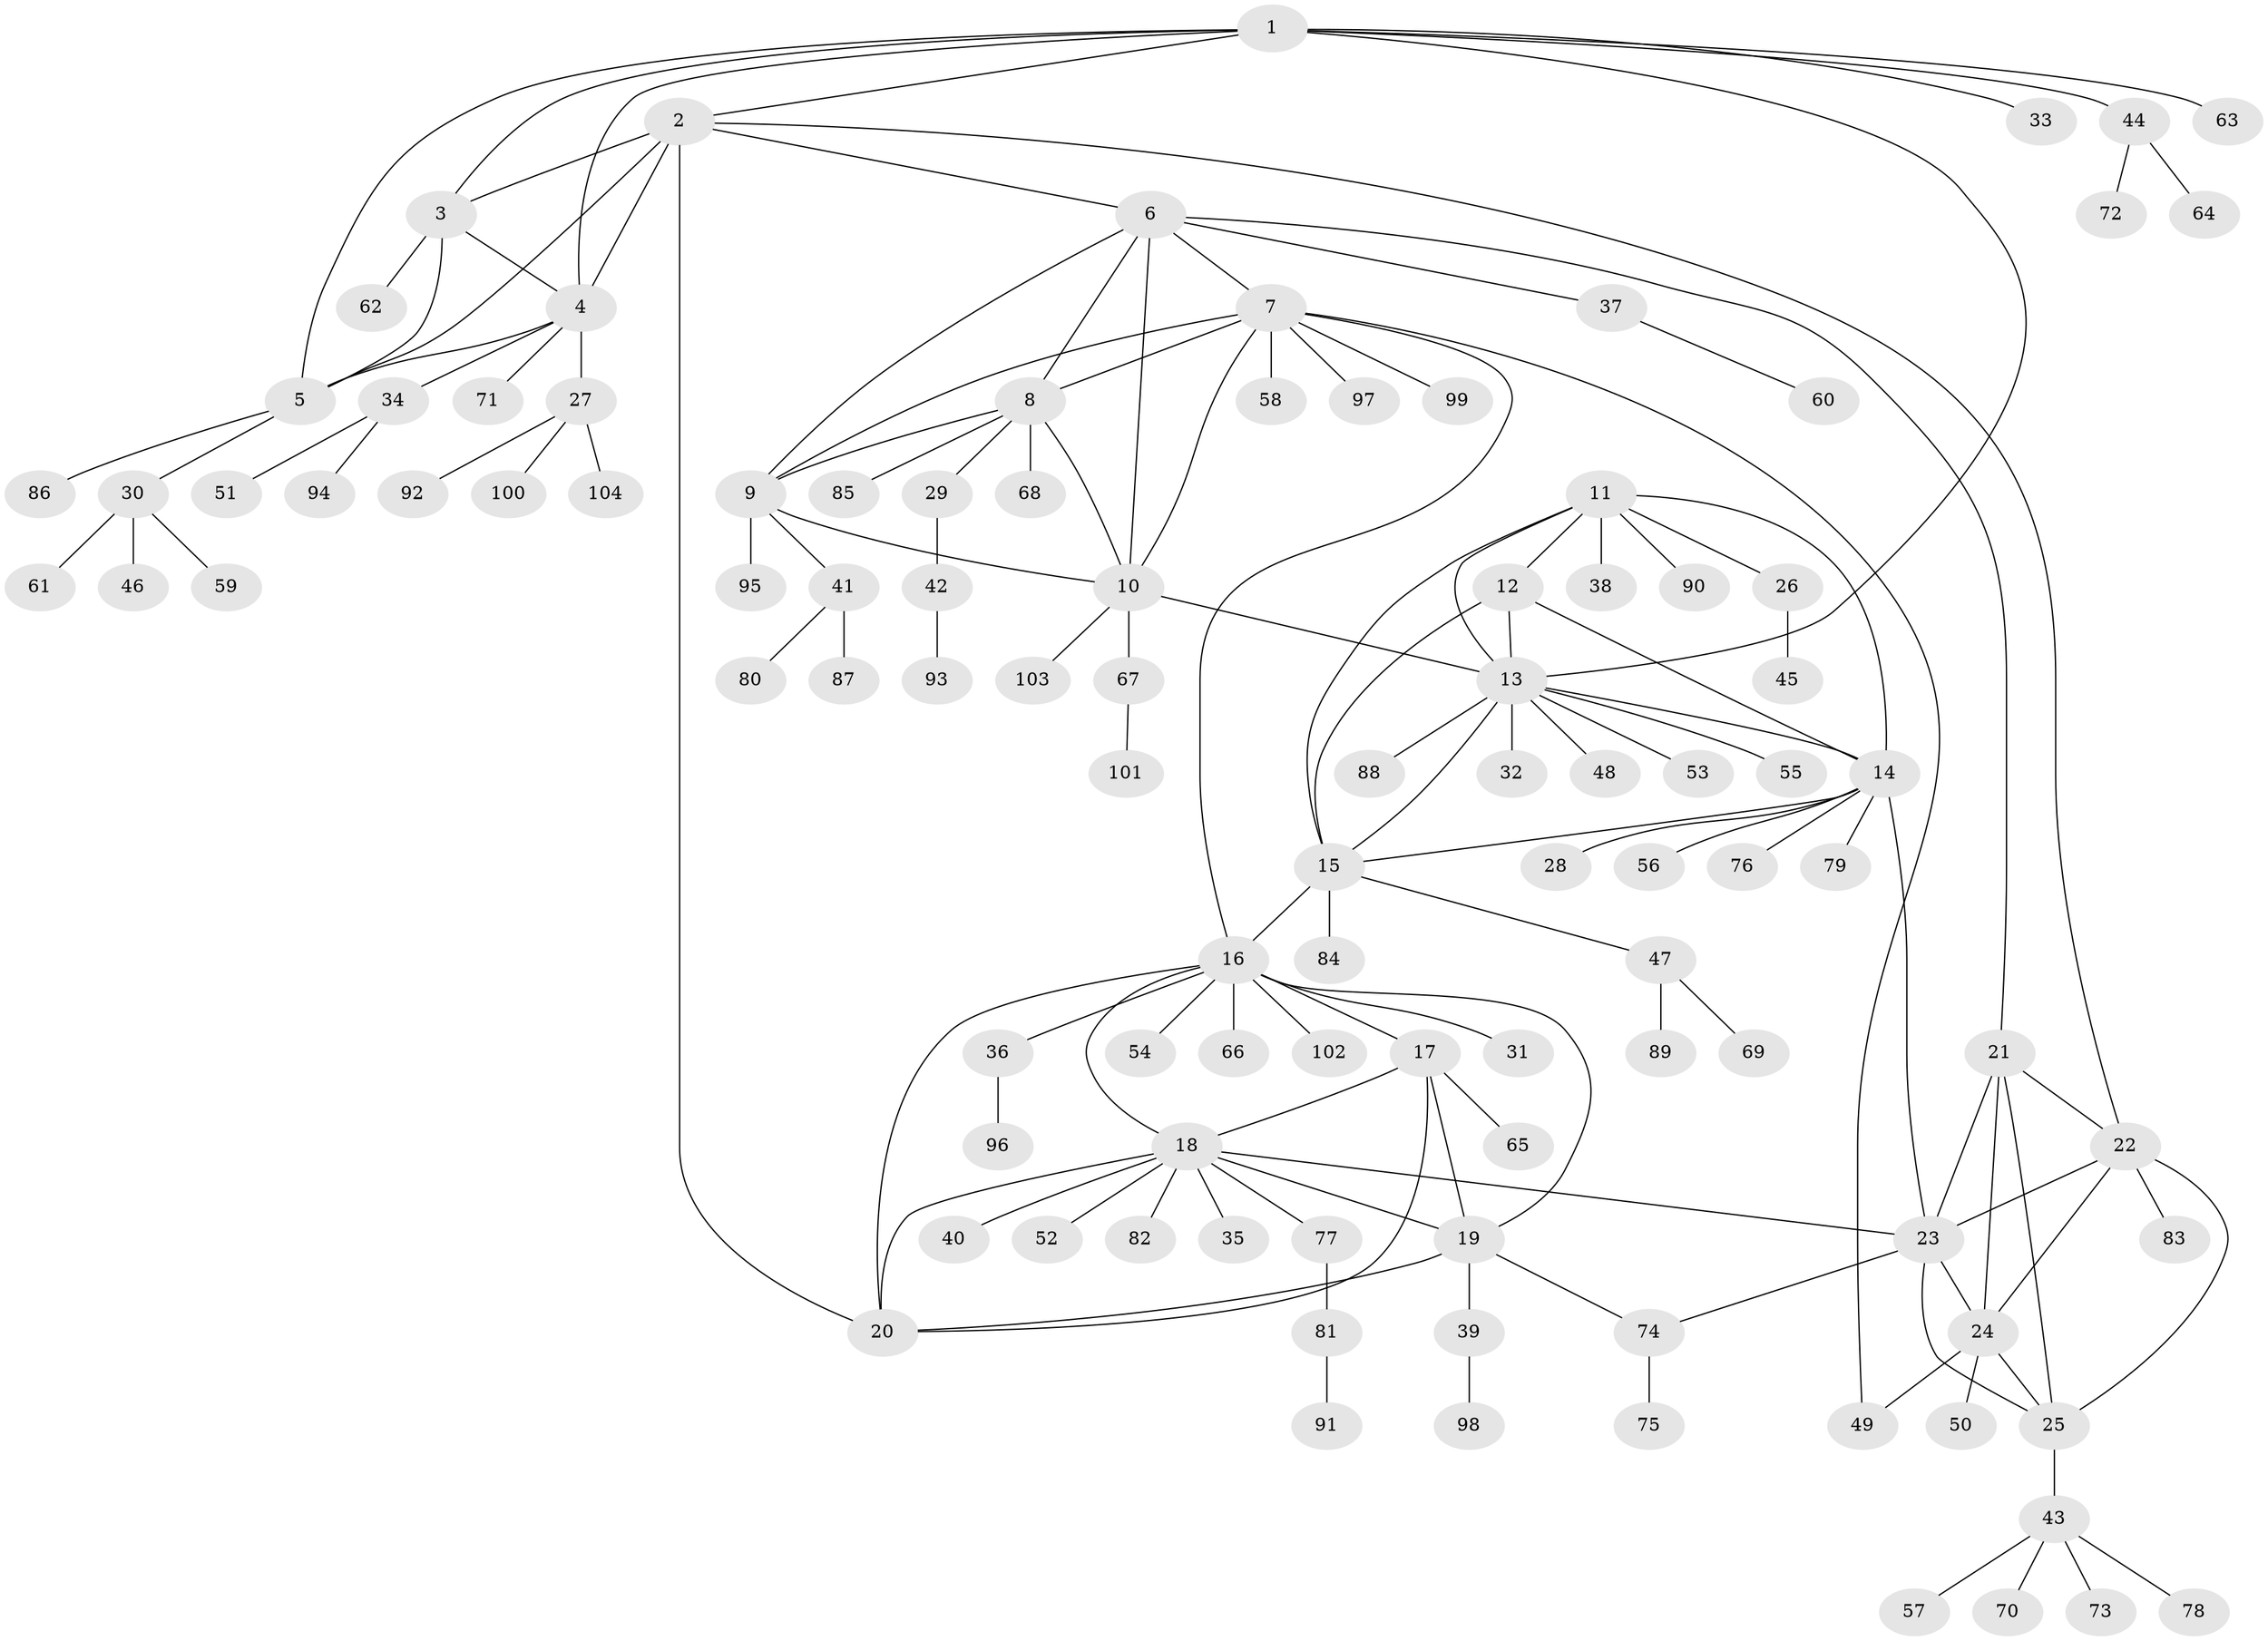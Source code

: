 // Generated by graph-tools (version 1.1) at 2025/15/03/09/25 04:15:59]
// undirected, 104 vertices, 141 edges
graph export_dot {
graph [start="1"]
  node [color=gray90,style=filled];
  1;
  2;
  3;
  4;
  5;
  6;
  7;
  8;
  9;
  10;
  11;
  12;
  13;
  14;
  15;
  16;
  17;
  18;
  19;
  20;
  21;
  22;
  23;
  24;
  25;
  26;
  27;
  28;
  29;
  30;
  31;
  32;
  33;
  34;
  35;
  36;
  37;
  38;
  39;
  40;
  41;
  42;
  43;
  44;
  45;
  46;
  47;
  48;
  49;
  50;
  51;
  52;
  53;
  54;
  55;
  56;
  57;
  58;
  59;
  60;
  61;
  62;
  63;
  64;
  65;
  66;
  67;
  68;
  69;
  70;
  71;
  72;
  73;
  74;
  75;
  76;
  77;
  78;
  79;
  80;
  81;
  82;
  83;
  84;
  85;
  86;
  87;
  88;
  89;
  90;
  91;
  92;
  93;
  94;
  95;
  96;
  97;
  98;
  99;
  100;
  101;
  102;
  103;
  104;
  1 -- 2;
  1 -- 3;
  1 -- 4;
  1 -- 5;
  1 -- 13;
  1 -- 33;
  1 -- 44;
  1 -- 63;
  2 -- 3;
  2 -- 4;
  2 -- 5;
  2 -- 6;
  2 -- 20;
  2 -- 22;
  3 -- 4;
  3 -- 5;
  3 -- 62;
  4 -- 5;
  4 -- 27;
  4 -- 34;
  4 -- 71;
  5 -- 30;
  5 -- 86;
  6 -- 7;
  6 -- 8;
  6 -- 9;
  6 -- 10;
  6 -- 21;
  6 -- 37;
  7 -- 8;
  7 -- 9;
  7 -- 10;
  7 -- 16;
  7 -- 49;
  7 -- 58;
  7 -- 97;
  7 -- 99;
  8 -- 9;
  8 -- 10;
  8 -- 29;
  8 -- 68;
  8 -- 85;
  9 -- 10;
  9 -- 41;
  9 -- 95;
  10 -- 13;
  10 -- 67;
  10 -- 103;
  11 -- 12;
  11 -- 13;
  11 -- 14;
  11 -- 15;
  11 -- 26;
  11 -- 38;
  11 -- 90;
  12 -- 13;
  12 -- 14;
  12 -- 15;
  13 -- 14;
  13 -- 15;
  13 -- 32;
  13 -- 48;
  13 -- 53;
  13 -- 55;
  13 -- 88;
  14 -- 15;
  14 -- 23;
  14 -- 28;
  14 -- 56;
  14 -- 76;
  14 -- 79;
  15 -- 16;
  15 -- 47;
  15 -- 84;
  16 -- 17;
  16 -- 18;
  16 -- 19;
  16 -- 20;
  16 -- 31;
  16 -- 36;
  16 -- 54;
  16 -- 66;
  16 -- 102;
  17 -- 18;
  17 -- 19;
  17 -- 20;
  17 -- 65;
  18 -- 19;
  18 -- 20;
  18 -- 23;
  18 -- 35;
  18 -- 40;
  18 -- 52;
  18 -- 77;
  18 -- 82;
  19 -- 20;
  19 -- 39;
  19 -- 74;
  21 -- 22;
  21 -- 23;
  21 -- 24;
  21 -- 25;
  22 -- 23;
  22 -- 24;
  22 -- 25;
  22 -- 83;
  23 -- 24;
  23 -- 25;
  23 -- 74;
  24 -- 25;
  24 -- 49;
  24 -- 50;
  25 -- 43;
  26 -- 45;
  27 -- 92;
  27 -- 100;
  27 -- 104;
  29 -- 42;
  30 -- 46;
  30 -- 59;
  30 -- 61;
  34 -- 51;
  34 -- 94;
  36 -- 96;
  37 -- 60;
  39 -- 98;
  41 -- 80;
  41 -- 87;
  42 -- 93;
  43 -- 57;
  43 -- 70;
  43 -- 73;
  43 -- 78;
  44 -- 64;
  44 -- 72;
  47 -- 69;
  47 -- 89;
  67 -- 101;
  74 -- 75;
  77 -- 81;
  81 -- 91;
}
